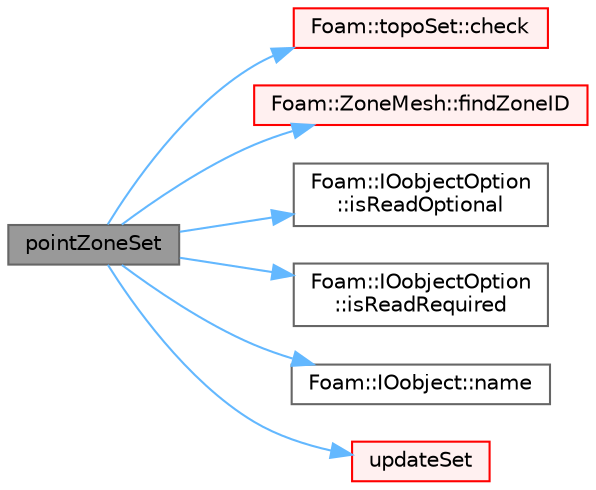 digraph "pointZoneSet"
{
 // LATEX_PDF_SIZE
  bgcolor="transparent";
  edge [fontname=Helvetica,fontsize=10,labelfontname=Helvetica,labelfontsize=10];
  node [fontname=Helvetica,fontsize=10,shape=box,height=0.2,width=0.4];
  rankdir="LR";
  Node1 [id="Node000001",label="pointZoneSet",height=0.2,width=0.4,color="gray40", fillcolor="grey60", style="filled", fontcolor="black",tooltip=" "];
  Node1 -> Node2 [id="edge1_Node000001_Node000002",color="steelblue1",style="solid",tooltip=" "];
  Node2 [id="Node000002",label="Foam::topoSet::check",height=0.2,width=0.4,color="red", fillcolor="#FFF0F0", style="filled",URL="$classFoam_1_1topoSet.html#af886c1fecada9a35230d2c2cb1b6d870",tooltip=" "];
  Node1 -> Node12 [id="edge2_Node000001_Node000012",color="steelblue1",style="solid",tooltip=" "];
  Node12 [id="Node000012",label="Foam::ZoneMesh::findZoneID",height=0.2,width=0.4,color="red", fillcolor="#FFF0F0", style="filled",URL="$classFoam_1_1ZoneMesh.html#a13d1a124b375b062a1c226196db8b486",tooltip=" "];
  Node1 -> Node16 [id="edge3_Node000001_Node000016",color="steelblue1",style="solid",tooltip=" "];
  Node16 [id="Node000016",label="Foam::IOobjectOption\l::isReadOptional",height=0.2,width=0.4,color="grey40", fillcolor="white", style="filled",URL="$classFoam_1_1IOobjectOption.html#a23f938b5985d5e7f04d6b7f3b70ff073",tooltip=" "];
  Node1 -> Node17 [id="edge4_Node000001_Node000017",color="steelblue1",style="solid",tooltip=" "];
  Node17 [id="Node000017",label="Foam::IOobjectOption\l::isReadRequired",height=0.2,width=0.4,color="grey40", fillcolor="white", style="filled",URL="$classFoam_1_1IOobjectOption.html#a2d91b81864fe718eb5b71da5ef097a00",tooltip=" "];
  Node1 -> Node18 [id="edge5_Node000001_Node000018",color="steelblue1",style="solid",tooltip=" "];
  Node18 [id="Node000018",label="Foam::IOobject::name",height=0.2,width=0.4,color="grey40", fillcolor="white", style="filled",URL="$classFoam_1_1IOobject.html#a19bad5682ac7f021cc3a66fcfaa98c8e",tooltip=" "];
  Node1 -> Node19 [id="edge6_Node000001_Node000019",color="steelblue1",style="solid",tooltip=" "];
  Node19 [id="Node000019",label="updateSet",height=0.2,width=0.4,color="red", fillcolor="#FFF0F0", style="filled",URL="$classFoam_1_1pointZoneSet.html#afc9e2e914d3928dd7281d2ac71452052",tooltip=" "];
}

